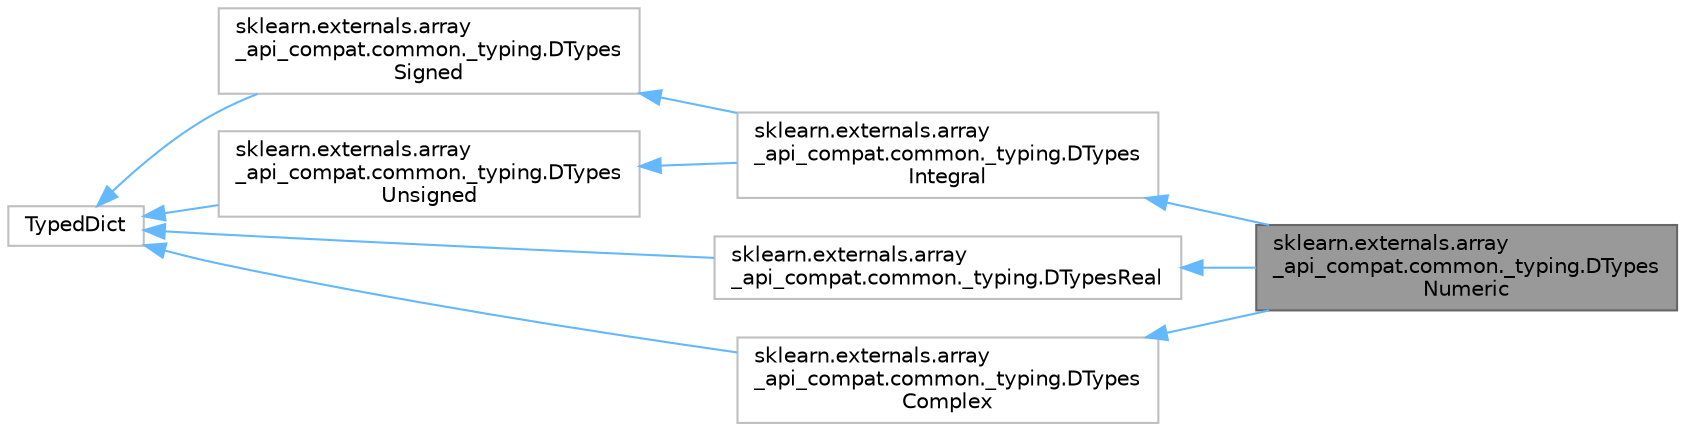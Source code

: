 digraph "sklearn.externals.array_api_compat.common._typing.DTypesNumeric"
{
 // LATEX_PDF_SIZE
  bgcolor="transparent";
  edge [fontname=Helvetica,fontsize=10,labelfontname=Helvetica,labelfontsize=10];
  node [fontname=Helvetica,fontsize=10,shape=box,height=0.2,width=0.4];
  rankdir="LR";
  Node1 [id="Node000001",label="sklearn.externals.array\l_api_compat.common._typing.DTypes\lNumeric",height=0.2,width=0.4,color="gray40", fillcolor="grey60", style="filled", fontcolor="black",tooltip=" "];
  Node2 -> Node1 [id="edge1_Node000001_Node000002",dir="back",color="steelblue1",style="solid",tooltip=" "];
  Node2 [id="Node000002",label="sklearn.externals.array\l_api_compat.common._typing.DTypes\lIntegral",height=0.2,width=0.4,color="grey75", fillcolor="white", style="filled",URL="$d5/d0d/classsklearn_1_1externals_1_1array__api__compat_1_1common_1_1__typing_1_1DTypesIntegral.html",tooltip=" "];
  Node3 -> Node2 [id="edge2_Node000002_Node000003",dir="back",color="steelblue1",style="solid",tooltip=" "];
  Node3 [id="Node000003",label="sklearn.externals.array\l_api_compat.common._typing.DTypes\lSigned",height=0.2,width=0.4,color="grey75", fillcolor="white", style="filled",URL="$d2/db0/classsklearn_1_1externals_1_1array__api__compat_1_1common_1_1__typing_1_1DTypesSigned.html",tooltip=" "];
  Node4 -> Node3 [id="edge3_Node000003_Node000004",dir="back",color="steelblue1",style="solid",tooltip=" "];
  Node4 [id="Node000004",label="TypedDict",height=0.2,width=0.4,color="grey75", fillcolor="white", style="filled",URL="$da/de3/classTypedDict.html",tooltip=" "];
  Node5 -> Node2 [id="edge4_Node000002_Node000005",dir="back",color="steelblue1",style="solid",tooltip=" "];
  Node5 [id="Node000005",label="sklearn.externals.array\l_api_compat.common._typing.DTypes\lUnsigned",height=0.2,width=0.4,color="grey75", fillcolor="white", style="filled",URL="$de/d26/classsklearn_1_1externals_1_1array__api__compat_1_1common_1_1__typing_1_1DTypesUnsigned.html",tooltip=" "];
  Node4 -> Node5 [id="edge5_Node000005_Node000004",dir="back",color="steelblue1",style="solid",tooltip=" "];
  Node6 -> Node1 [id="edge6_Node000001_Node000006",dir="back",color="steelblue1",style="solid",tooltip=" "];
  Node6 [id="Node000006",label="sklearn.externals.array\l_api_compat.common._typing.DTypesReal",height=0.2,width=0.4,color="grey75", fillcolor="white", style="filled",URL="$d1/d9f/classsklearn_1_1externals_1_1array__api__compat_1_1common_1_1__typing_1_1DTypesReal.html",tooltip=" "];
  Node4 -> Node6 [id="edge7_Node000006_Node000004",dir="back",color="steelblue1",style="solid",tooltip=" "];
  Node7 -> Node1 [id="edge8_Node000001_Node000007",dir="back",color="steelblue1",style="solid",tooltip=" "];
  Node7 [id="Node000007",label="sklearn.externals.array\l_api_compat.common._typing.DTypes\lComplex",height=0.2,width=0.4,color="grey75", fillcolor="white", style="filled",URL="$db/d4e/classsklearn_1_1externals_1_1array__api__compat_1_1common_1_1__typing_1_1DTypesComplex.html",tooltip=" "];
  Node4 -> Node7 [id="edge9_Node000007_Node000004",dir="back",color="steelblue1",style="solid",tooltip=" "];
}
